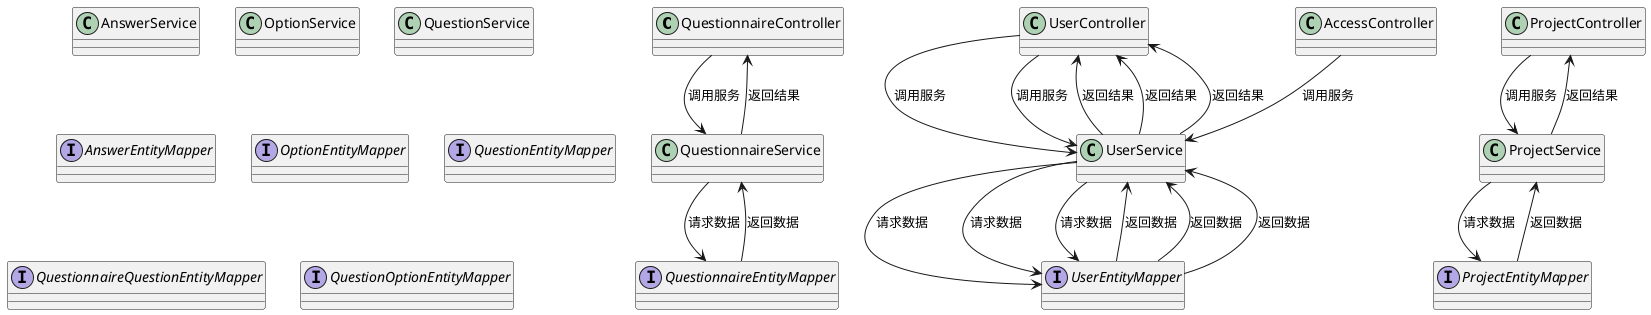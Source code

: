 @startuml
class QuestionnaireController {}
class UserController {}
class ProjectController {}
class AccessController {}

class AnswerService {}
class OptionService {}
class ProjectService {}
class QuestionnaireService {}
class QuestionService {}
class UserService {}

interface AnswerEntityMapper {}
interface OptionEntityMapper {}
interface ProjectEntityMapper {}
interface QuestionEntityMapper {}
interface QuestionnaireEntityMapper {}
interface QuestionnaireQuestionEntityMapper {}
interface QuestionOptionEntityMapper {}
interface UserEntityMapper {}


UserController --> UserService : 调用服务
UserService --> UserEntityMapper : 请求数据
UserEntityMapper --> UserService : 返回数据
UserService --> UserController : 返回结果

ProjectController --> ProjectService : 调用服务
ProjectService --> ProjectEntityMapper : 请求数据
ProjectEntityMapper --> ProjectService : 返回数据
ProjectService --> ProjectController : 返回结果

QuestionnaireController --> QuestionnaireService : 调用服务
QuestionnaireService --> QuestionnaireEntityMapper : 请求数据
QuestionnaireEntityMapper --> QuestionnaireService : 返回数据
QuestionnaireService --> QuestionnaireController : 返回结果

AccessController --> UserService : 调用服务
UserService --> UserEntityMapper : 请求数据
UserEntityMapper --> UserService : 返回数据
UserService --> UserController : 返回结果

UserController --> UserService : 调用服务
UserService --> UserEntityMapper : 请求数据
UserEntityMapper --> UserService : 返回数据
UserService --> UserController : 返回结果


@enduml